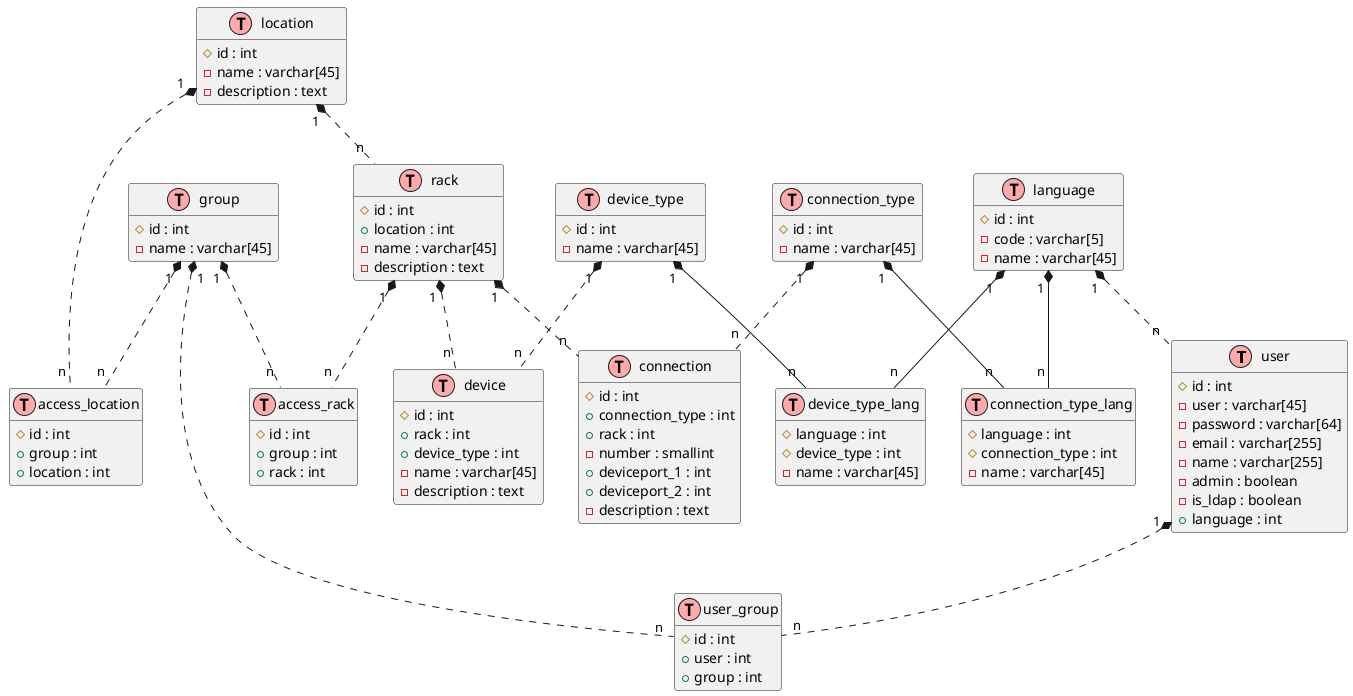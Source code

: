 @startuml
!define table(x) class x << (T,#FFAAAA) >>
!define pk(x) <u>x</u>
!define fk(x) <i>x</i>
hide methods
hide stereotypes

user " 1 " *.. " n " user_group
group " 1 " *.. " n " user_group
group " 1 " *.. " n " access_location
group " 1 " *.. " n " access_rack
location " 1 " *.. " n " rack
location " 1 " *.. " n " access_location
rack " 1 " *.. " n " device
rack " 1 " *.. " n " connection
rack " 1 " *.. " n " access_rack
device_type " 1 " *.. " n " device
device_type " 1 " *-- " n " device_type_lang
connection_type " 1 " *.. " n " connection
connection_type " 1 " *-- " n " connection_type_lang
language " 1 " *.. " n " user
language " 1 " *-- " n " connection_type_lang
language " 1 " *-- " n " device_type_lang

table(language) {
	#id : int
	-code : varchar[5]
	-name : varchar[45]
}

table(user) {
	#id : int
	-user : varchar[45]
	-password : varchar[64]
	-email : varchar[255]
	-name : varchar[255]
	-admin : boolean
	-is_ldap : boolean
	+language : int
}

table(user_group) {
	#id : int
	+user : int
	+group : int
}

table(group) {
	#id : int
	-name : varchar[45]
}

table(location) {
	#id : int
	-name : varchar[45]
	-description : text
}

table(rack) {
	#id : int
	+location : int
	-name : varchar[45]
	-description : text
}

table(device_type) {
	#id : int
	-name : varchar[45]
}

table(device) {
	#id : int
	+rack : int
	+device_type : int
	-name : varchar[45]
	-description : text
}

table(connection_type) {
	#id : int
	-name : varchar[45]
}

table(connection) {
	#id : int
	+connection_type : int
	+rack : int
	-number : smallint
	+deviceport_1 : int
	+deviceport_2 : int
	-description : text
}

table(device_type_lang) {
	#language : int
	#device_type : int
	-name : varchar[45]
}

table(connection_type_lang) {
	#language : int
	#connection_type : int
	-name : varchar[45]
}

table(access_location) {
	#id : int
	+group : int
	+location : int
}

table(access_rack) {
	#id : int
	+group : int
	+rack : int
}

' vim: ts=2 sw=2
@enduml
